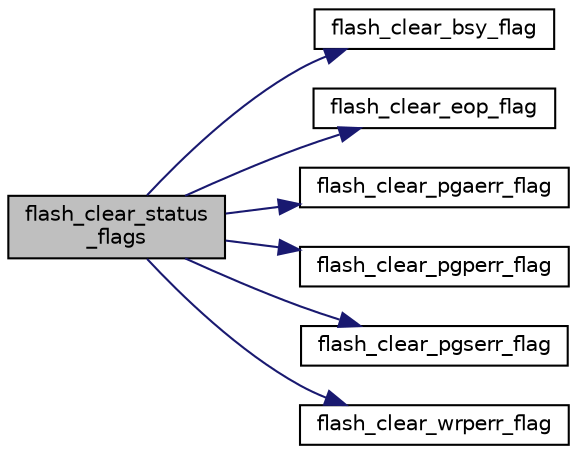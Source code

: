 digraph "flash_clear_status_flags"
{
  edge [fontname="Helvetica",fontsize="10",labelfontname="Helvetica",labelfontsize="10"];
  node [fontname="Helvetica",fontsize="10",shape=record];
  rankdir="LR";
  Node1 [label="flash_clear_status\l_flags",height=0.2,width=0.4,color="black", fillcolor="grey75", style="filled", fontcolor="black"];
  Node1 -> Node2 [color="midnightblue",fontsize="10",style="solid",fontname="Helvetica"];
  Node2 [label="flash_clear_bsy_flag",height=0.2,width=0.4,color="black", fillcolor="white", style="filled",URL="$group__flash__defines.html#ga37dfda93743e7b6285c3d01a7d519001",tooltip="Clear the Busy Status Flag. "];
  Node1 -> Node3 [color="midnightblue",fontsize="10",style="solid",fontname="Helvetica"];
  Node3 [label="flash_clear_eop_flag",height=0.2,width=0.4,color="black", fillcolor="white", style="filled",URL="$group__flash__defines.html#ga824b51d54d30e1ab5e3c47f4bc8b3031",tooltip="Clear the End of Operation Status Flag. "];
  Node1 -> Node4 [color="midnightblue",fontsize="10",style="solid",fontname="Helvetica"];
  Node4 [label="flash_clear_pgaerr_flag",height=0.2,width=0.4,color="black", fillcolor="white", style="filled",URL="$group__flash__file.html#ga77fd96d480e100aef32edb3ec8303bf1",tooltip="Clear the Programming Alignment Error Flag. "];
  Node1 -> Node5 [color="midnightblue",fontsize="10",style="solid",fontname="Helvetica"];
  Node5 [label="flash_clear_pgperr_flag",height=0.2,width=0.4,color="black", fillcolor="white", style="filled",URL="$group__flash__defines.html#ga05f77e8fb4167ec5a0a2fa55b88245fd",tooltip="Clear the Programming Error Status Flag. "];
  Node1 -> Node6 [color="midnightblue",fontsize="10",style="solid",fontname="Helvetica"];
  Node6 [label="flash_clear_pgserr_flag",height=0.2,width=0.4,color="black", fillcolor="white", style="filled",URL="$group__flash__file.html#ga7b549ad0d946f48af3339b29b5e193cd",tooltip="Clear the Programming Sequence Error Flag. "];
  Node1 -> Node7 [color="midnightblue",fontsize="10",style="solid",fontname="Helvetica"];
  Node7 [label="flash_clear_wrperr_flag",height=0.2,width=0.4,color="black", fillcolor="white", style="filled",URL="$group__flash__file.html#gaea367649d8d5709137bec03a9a9d2c66",tooltip="Clear the Write Protect Error Flag. "];
}
